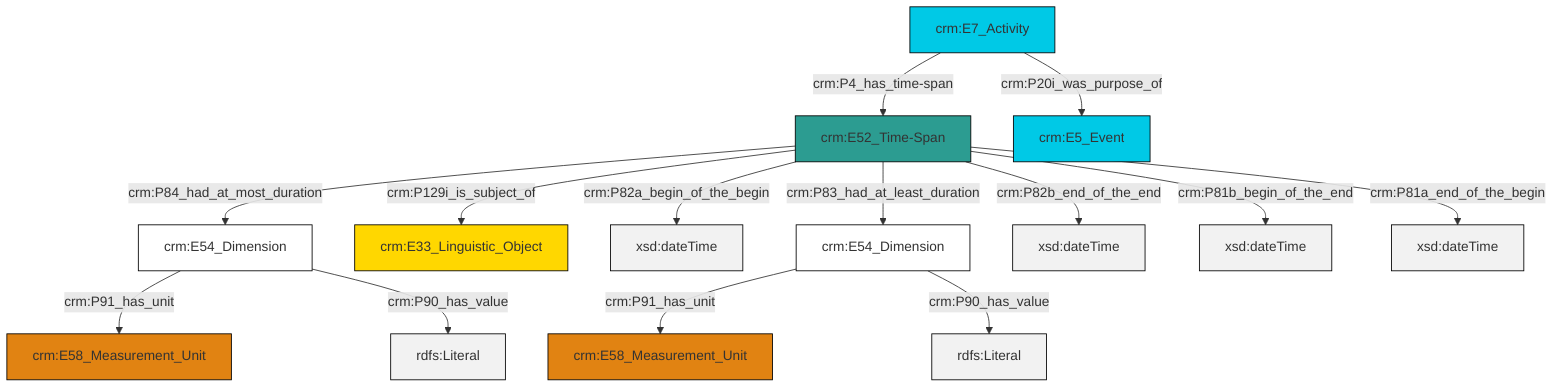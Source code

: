 graph TD
classDef Literal fill:#f2f2f2,stroke:#000000;
classDef CRM_Entity fill:#FFFFFF,stroke:#000000;
classDef Temporal_Entity fill:#00C9E6, stroke:#000000;
classDef Type fill:#E18312, stroke:#000000;
classDef Time-Span fill:#2C9C91, stroke:#000000;
classDef Appellation fill:#FFEB7F, stroke:#000000;
classDef Place fill:#008836, stroke:#000000;
classDef Persistent_Item fill:#B266B2, stroke:#000000;
classDef Conceptual_Object fill:#FFD700, stroke:#000000;
classDef Physical_Thing fill:#D2B48C, stroke:#000000;
classDef Actor fill:#f58aad, stroke:#000000;
classDef PC_Classes fill:#4ce600, stroke:#000000;
classDef Multi fill:#cccccc,stroke:#000000;

4["crm:E52_Time-Span"]:::Time-Span -->|crm:P82a_begin_of_the_begin| 5[xsd:dateTime]:::Literal
13["crm:E54_Dimension"]:::CRM_Entity -->|crm:P91_has_unit| 9["crm:E58_Measurement_Unit"]:::Type
4["crm:E52_Time-Span"]:::Time-Span -->|crm:P82b_end_of_the_end| 14[xsd:dateTime]:::Literal
4["crm:E52_Time-Span"]:::Time-Span -->|crm:P84_had_at_most_duration| 13["crm:E54_Dimension"]:::CRM_Entity
0["crm:E54_Dimension"]:::CRM_Entity -->|crm:P91_has_unit| 11["crm:E58_Measurement_Unit"]:::Type
0["crm:E54_Dimension"]:::CRM_Entity -->|crm:P90_has_value| 15[rdfs:Literal]:::Literal
6["crm:E7_Activity"]:::Temporal_Entity -->|crm:P4_has_time-span| 4["crm:E52_Time-Span"]:::Time-Span
4["crm:E52_Time-Span"]:::Time-Span -->|crm:P129i_is_subject_of| 2["crm:E33_Linguistic_Object"]:::Conceptual_Object
4["crm:E52_Time-Span"]:::Time-Span -->|crm:P81b_begin_of_the_end| 17[xsd:dateTime]:::Literal
4["crm:E52_Time-Span"]:::Time-Span -->|crm:P81a_end_of_the_begin| 18[xsd:dateTime]:::Literal
4["crm:E52_Time-Span"]:::Time-Span -->|crm:P83_had_at_least_duration| 0["crm:E54_Dimension"]:::CRM_Entity
13["crm:E54_Dimension"]:::CRM_Entity -->|crm:P90_has_value| 21[rdfs:Literal]:::Literal
6["crm:E7_Activity"]:::Temporal_Entity -->|crm:P20i_was_purpose_of| 19["crm:E5_Event"]:::Temporal_Entity